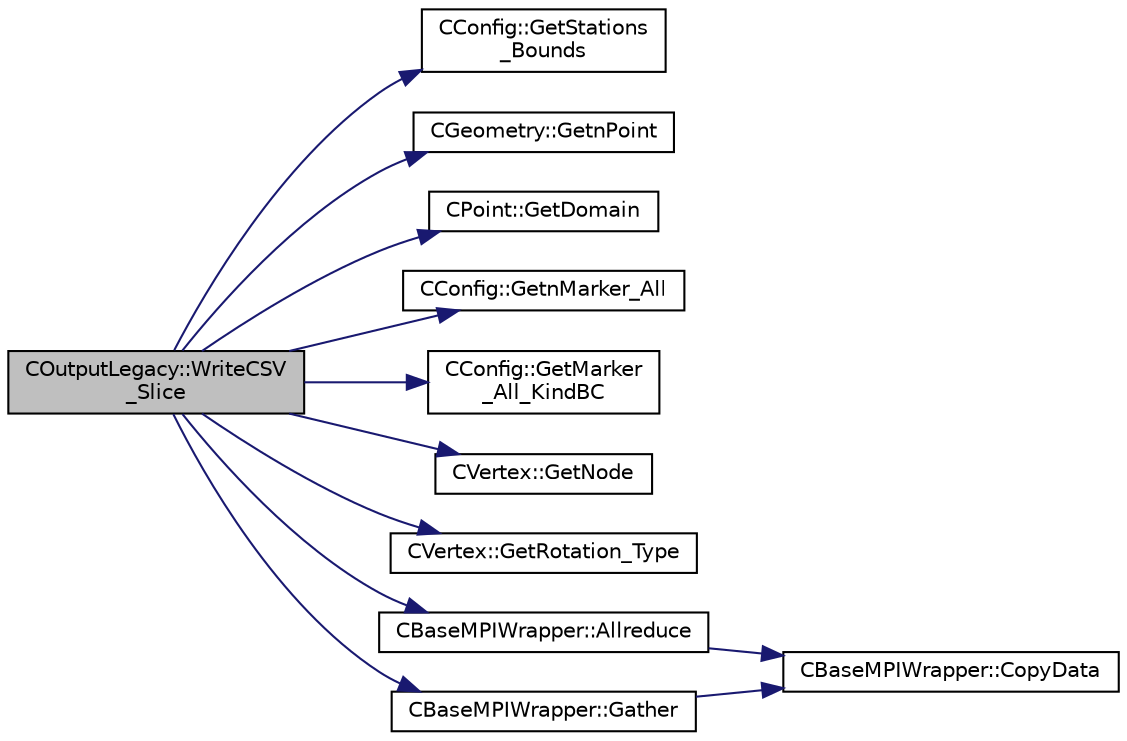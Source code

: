 digraph "COutputLegacy::WriteCSV_Slice"
{
  edge [fontname="Helvetica",fontsize="10",labelfontname="Helvetica",labelfontsize="10"];
  node [fontname="Helvetica",fontsize="10",shape=record];
  rankdir="LR";
  Node2467 [label="COutputLegacy::WriteCSV\l_Slice",height=0.2,width=0.4,color="black", fillcolor="grey75", style="filled", fontcolor="black"];
  Node2467 -> Node2468 [color="midnightblue",fontsize="10",style="solid",fontname="Helvetica"];
  Node2468 [label="CConfig::GetStations\l_Bounds",height=0.2,width=0.4,color="black", fillcolor="white", style="filled",URL="$class_c_config.html#ac43fb5306bfa01ee8bb073bdca34b871",tooltip="Get the value of the limits for the sections. "];
  Node2467 -> Node2469 [color="midnightblue",fontsize="10",style="solid",fontname="Helvetica"];
  Node2469 [label="CGeometry::GetnPoint",height=0.2,width=0.4,color="black", fillcolor="white", style="filled",URL="$class_c_geometry.html#aa68b666b38f4d2c7021736ae86940f44",tooltip="Get number of points. "];
  Node2467 -> Node2470 [color="midnightblue",fontsize="10",style="solid",fontname="Helvetica"];
  Node2470 [label="CPoint::GetDomain",height=0.2,width=0.4,color="black", fillcolor="white", style="filled",URL="$class_c_point.html#a1d7e22a60d4cfef356af1cba2bab3e55",tooltip="For parallel computation, its indicates if a point must be computed or not. "];
  Node2467 -> Node2471 [color="midnightblue",fontsize="10",style="solid",fontname="Helvetica"];
  Node2471 [label="CConfig::GetnMarker_All",height=0.2,width=0.4,color="black", fillcolor="white", style="filled",URL="$class_c_config.html#a300c4884edfc0c2acf395036439004f4",tooltip="Get the total number of boundary markers including send/receive domains. "];
  Node2467 -> Node2472 [color="midnightblue",fontsize="10",style="solid",fontname="Helvetica"];
  Node2472 [label="CConfig::GetMarker\l_All_KindBC",height=0.2,width=0.4,color="black", fillcolor="white", style="filled",URL="$class_c_config.html#a57d43acc1457d2d27095ce006218862e",tooltip="Get the kind of boundary for each marker. "];
  Node2467 -> Node2473 [color="midnightblue",fontsize="10",style="solid",fontname="Helvetica"];
  Node2473 [label="CVertex::GetNode",height=0.2,width=0.4,color="black", fillcolor="white", style="filled",URL="$class_c_vertex.html#a95c513bf927464157ed96b6c79779a1f",tooltip="Get the node of the vertex. "];
  Node2467 -> Node2474 [color="midnightblue",fontsize="10",style="solid",fontname="Helvetica"];
  Node2474 [label="CVertex::GetRotation_Type",height=0.2,width=0.4,color="black", fillcolor="white", style="filled",URL="$class_c_vertex.html#a4f79701d89ed5eaaf6c4c41566a319d7",tooltip="Get the type of rotation associated to the vertex. "];
  Node2467 -> Node2475 [color="midnightblue",fontsize="10",style="solid",fontname="Helvetica"];
  Node2475 [label="CBaseMPIWrapper::Allreduce",height=0.2,width=0.4,color="black", fillcolor="white", style="filled",URL="$class_c_base_m_p_i_wrapper.html#a637b6fd917a8ca91ce748ba88e0d66b6"];
  Node2475 -> Node2476 [color="midnightblue",fontsize="10",style="solid",fontname="Helvetica"];
  Node2476 [label="CBaseMPIWrapper::CopyData",height=0.2,width=0.4,color="black", fillcolor="white", style="filled",URL="$class_c_base_m_p_i_wrapper.html#a4725cc1dd65b161b483e812a538a5e36"];
  Node2467 -> Node2477 [color="midnightblue",fontsize="10",style="solid",fontname="Helvetica"];
  Node2477 [label="CBaseMPIWrapper::Gather",height=0.2,width=0.4,color="black", fillcolor="white", style="filled",URL="$class_c_base_m_p_i_wrapper.html#a39e59958c13f7fefc74062ba2ff149f1"];
  Node2477 -> Node2476 [color="midnightblue",fontsize="10",style="solid",fontname="Helvetica"];
}
